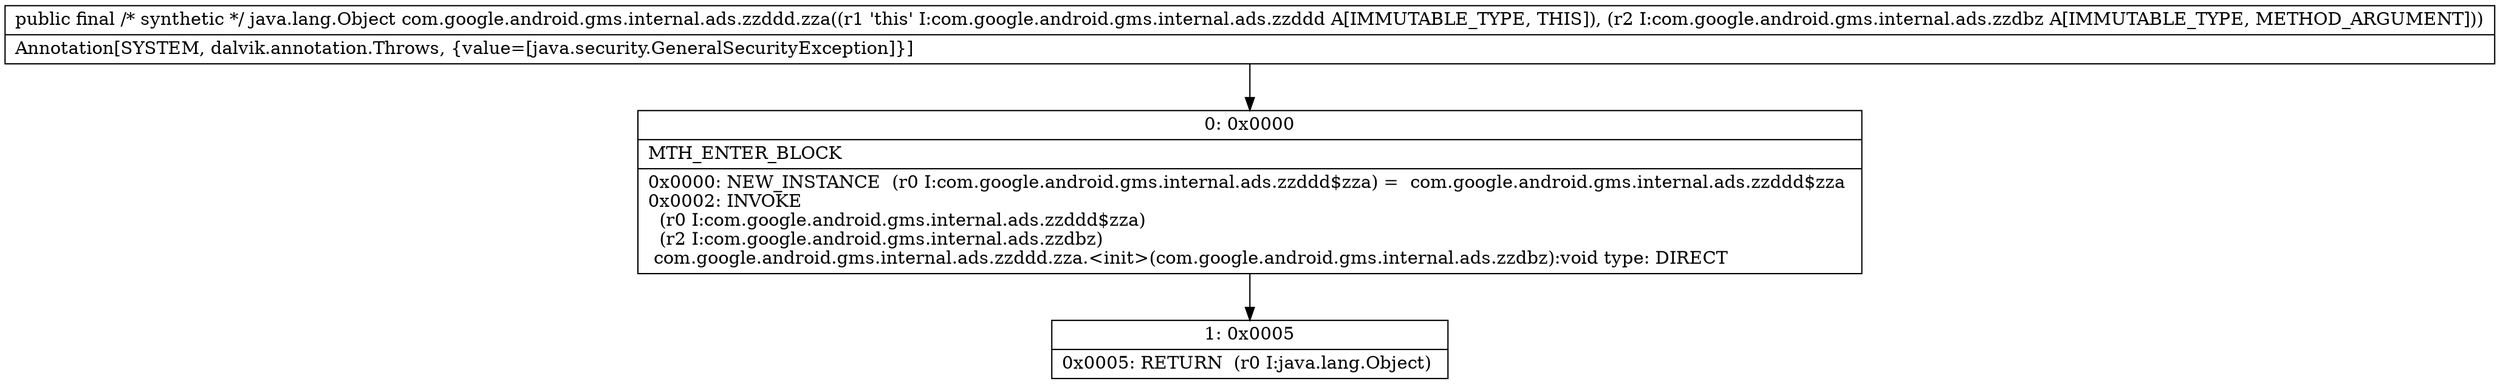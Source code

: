 digraph "CFG forcom.google.android.gms.internal.ads.zzddd.zza(Lcom\/google\/android\/gms\/internal\/ads\/zzdbz;)Ljava\/lang\/Object;" {
Node_0 [shape=record,label="{0\:\ 0x0000|MTH_ENTER_BLOCK\l|0x0000: NEW_INSTANCE  (r0 I:com.google.android.gms.internal.ads.zzddd$zza) =  com.google.android.gms.internal.ads.zzddd$zza \l0x0002: INVOKE  \l  (r0 I:com.google.android.gms.internal.ads.zzddd$zza)\l  (r2 I:com.google.android.gms.internal.ads.zzdbz)\l com.google.android.gms.internal.ads.zzddd.zza.\<init\>(com.google.android.gms.internal.ads.zzdbz):void type: DIRECT \l}"];
Node_1 [shape=record,label="{1\:\ 0x0005|0x0005: RETURN  (r0 I:java.lang.Object) \l}"];
MethodNode[shape=record,label="{public final \/* synthetic *\/ java.lang.Object com.google.android.gms.internal.ads.zzddd.zza((r1 'this' I:com.google.android.gms.internal.ads.zzddd A[IMMUTABLE_TYPE, THIS]), (r2 I:com.google.android.gms.internal.ads.zzdbz A[IMMUTABLE_TYPE, METHOD_ARGUMENT]))  | Annotation[SYSTEM, dalvik.annotation.Throws, \{value=[java.security.GeneralSecurityException]\}]\l}"];
MethodNode -> Node_0;
Node_0 -> Node_1;
}

